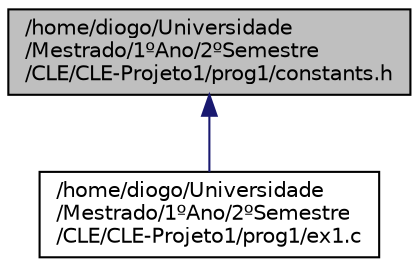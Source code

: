 digraph "/home/diogo/Universidade/Mestrado/1ºAno/2ºSemestre/CLE/CLE-Projeto1/prog1/constants.h"
{
 // LATEX_PDF_SIZE
  edge [fontname="Helvetica",fontsize="10",labelfontname="Helvetica",labelfontsize="10"];
  node [fontname="Helvetica",fontsize="10",shape=record];
  Node1 [label="/home/diogo/Universidade\l/Mestrado/1ºAno/2ºSemestre\l/CLE/CLE-Projeto1/prog1/constants.h",height=0.2,width=0.4,color="black", fillcolor="grey75", style="filled", fontcolor="black",tooltip="Problem name: Portuguese Text processing."];
  Node1 -> Node2 [dir="back",color="midnightblue",fontsize="10",style="solid"];
  Node2 [label="/home/diogo/Universidade\l/Mestrado/1ºAno/2ºSemestre\l/CLE/CLE-Projeto1/prog1/ex1.c",height=0.2,width=0.4,color="black", fillcolor="white", style="filled",URL="$ex1_8c.html",tooltip="Problem name: Portuguese Text processing."];
}
